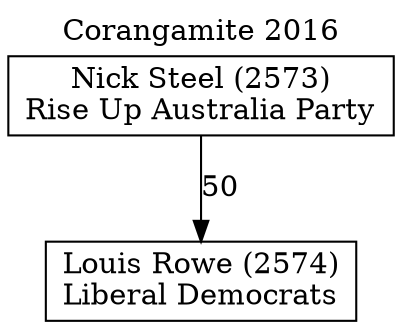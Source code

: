 // House preference flow
digraph "Louis Rowe (2574)_Corangamite_2016" {
	graph [label="Corangamite 2016" labelloc=t mclimit=10]
	node [shape=box]
	"Louis Rowe (2574)" [label="Louis Rowe (2574)
Liberal Democrats"]
	"Nick Steel (2573)" [label="Nick Steel (2573)
Rise Up Australia Party"]
	"Nick Steel (2573)" -> "Louis Rowe (2574)" [label=50]
}
